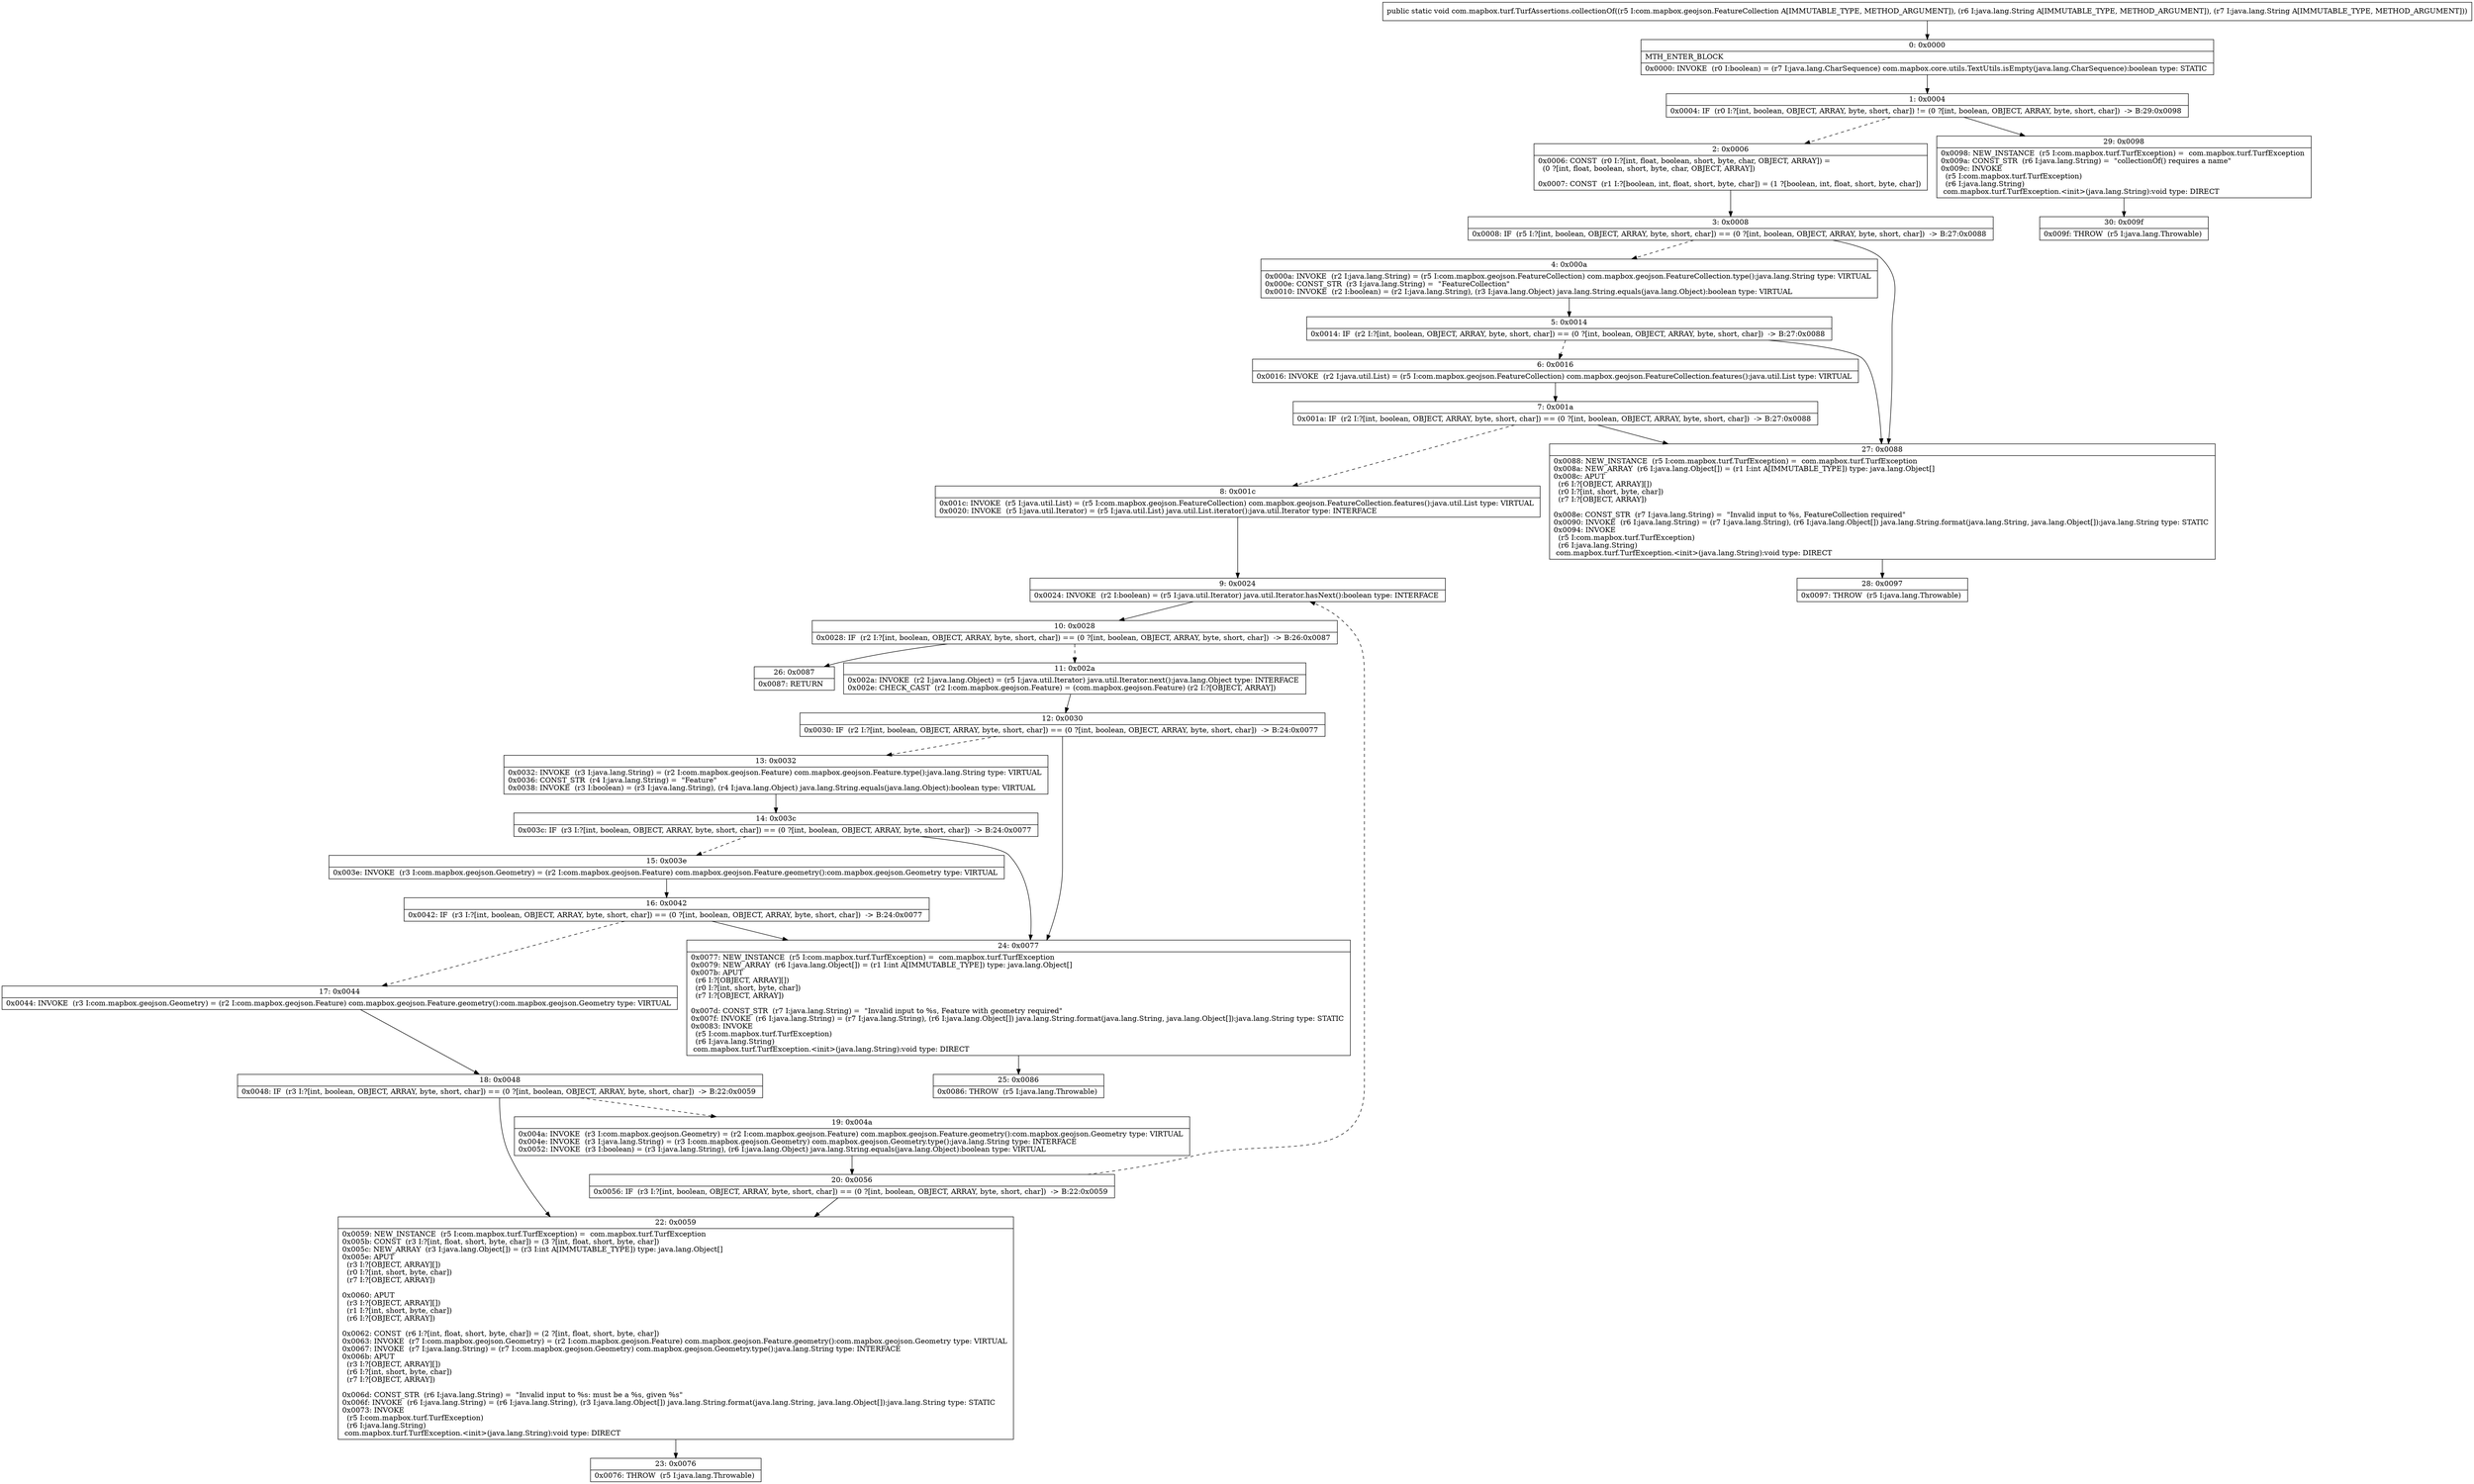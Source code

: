 digraph "CFG forcom.mapbox.turf.TurfAssertions.collectionOf(Lcom\/mapbox\/geojson\/FeatureCollection;Ljava\/lang\/String;Ljava\/lang\/String;)V" {
Node_0 [shape=record,label="{0\:\ 0x0000|MTH_ENTER_BLOCK\l|0x0000: INVOKE  (r0 I:boolean) = (r7 I:java.lang.CharSequence) com.mapbox.core.utils.TextUtils.isEmpty(java.lang.CharSequence):boolean type: STATIC \l}"];
Node_1 [shape=record,label="{1\:\ 0x0004|0x0004: IF  (r0 I:?[int, boolean, OBJECT, ARRAY, byte, short, char]) != (0 ?[int, boolean, OBJECT, ARRAY, byte, short, char])  \-\> B:29:0x0098 \l}"];
Node_2 [shape=record,label="{2\:\ 0x0006|0x0006: CONST  (r0 I:?[int, float, boolean, short, byte, char, OBJECT, ARRAY]) = \l  (0 ?[int, float, boolean, short, byte, char, OBJECT, ARRAY])\l \l0x0007: CONST  (r1 I:?[boolean, int, float, short, byte, char]) = (1 ?[boolean, int, float, short, byte, char]) \l}"];
Node_3 [shape=record,label="{3\:\ 0x0008|0x0008: IF  (r5 I:?[int, boolean, OBJECT, ARRAY, byte, short, char]) == (0 ?[int, boolean, OBJECT, ARRAY, byte, short, char])  \-\> B:27:0x0088 \l}"];
Node_4 [shape=record,label="{4\:\ 0x000a|0x000a: INVOKE  (r2 I:java.lang.String) = (r5 I:com.mapbox.geojson.FeatureCollection) com.mapbox.geojson.FeatureCollection.type():java.lang.String type: VIRTUAL \l0x000e: CONST_STR  (r3 I:java.lang.String) =  \"FeatureCollection\" \l0x0010: INVOKE  (r2 I:boolean) = (r2 I:java.lang.String), (r3 I:java.lang.Object) java.lang.String.equals(java.lang.Object):boolean type: VIRTUAL \l}"];
Node_5 [shape=record,label="{5\:\ 0x0014|0x0014: IF  (r2 I:?[int, boolean, OBJECT, ARRAY, byte, short, char]) == (0 ?[int, boolean, OBJECT, ARRAY, byte, short, char])  \-\> B:27:0x0088 \l}"];
Node_6 [shape=record,label="{6\:\ 0x0016|0x0016: INVOKE  (r2 I:java.util.List) = (r5 I:com.mapbox.geojson.FeatureCollection) com.mapbox.geojson.FeatureCollection.features():java.util.List type: VIRTUAL \l}"];
Node_7 [shape=record,label="{7\:\ 0x001a|0x001a: IF  (r2 I:?[int, boolean, OBJECT, ARRAY, byte, short, char]) == (0 ?[int, boolean, OBJECT, ARRAY, byte, short, char])  \-\> B:27:0x0088 \l}"];
Node_8 [shape=record,label="{8\:\ 0x001c|0x001c: INVOKE  (r5 I:java.util.List) = (r5 I:com.mapbox.geojson.FeatureCollection) com.mapbox.geojson.FeatureCollection.features():java.util.List type: VIRTUAL \l0x0020: INVOKE  (r5 I:java.util.Iterator) = (r5 I:java.util.List) java.util.List.iterator():java.util.Iterator type: INTERFACE \l}"];
Node_9 [shape=record,label="{9\:\ 0x0024|0x0024: INVOKE  (r2 I:boolean) = (r5 I:java.util.Iterator) java.util.Iterator.hasNext():boolean type: INTERFACE \l}"];
Node_10 [shape=record,label="{10\:\ 0x0028|0x0028: IF  (r2 I:?[int, boolean, OBJECT, ARRAY, byte, short, char]) == (0 ?[int, boolean, OBJECT, ARRAY, byte, short, char])  \-\> B:26:0x0087 \l}"];
Node_11 [shape=record,label="{11\:\ 0x002a|0x002a: INVOKE  (r2 I:java.lang.Object) = (r5 I:java.util.Iterator) java.util.Iterator.next():java.lang.Object type: INTERFACE \l0x002e: CHECK_CAST  (r2 I:com.mapbox.geojson.Feature) = (com.mapbox.geojson.Feature) (r2 I:?[OBJECT, ARRAY]) \l}"];
Node_12 [shape=record,label="{12\:\ 0x0030|0x0030: IF  (r2 I:?[int, boolean, OBJECT, ARRAY, byte, short, char]) == (0 ?[int, boolean, OBJECT, ARRAY, byte, short, char])  \-\> B:24:0x0077 \l}"];
Node_13 [shape=record,label="{13\:\ 0x0032|0x0032: INVOKE  (r3 I:java.lang.String) = (r2 I:com.mapbox.geojson.Feature) com.mapbox.geojson.Feature.type():java.lang.String type: VIRTUAL \l0x0036: CONST_STR  (r4 I:java.lang.String) =  \"Feature\" \l0x0038: INVOKE  (r3 I:boolean) = (r3 I:java.lang.String), (r4 I:java.lang.Object) java.lang.String.equals(java.lang.Object):boolean type: VIRTUAL \l}"];
Node_14 [shape=record,label="{14\:\ 0x003c|0x003c: IF  (r3 I:?[int, boolean, OBJECT, ARRAY, byte, short, char]) == (0 ?[int, boolean, OBJECT, ARRAY, byte, short, char])  \-\> B:24:0x0077 \l}"];
Node_15 [shape=record,label="{15\:\ 0x003e|0x003e: INVOKE  (r3 I:com.mapbox.geojson.Geometry) = (r2 I:com.mapbox.geojson.Feature) com.mapbox.geojson.Feature.geometry():com.mapbox.geojson.Geometry type: VIRTUAL \l}"];
Node_16 [shape=record,label="{16\:\ 0x0042|0x0042: IF  (r3 I:?[int, boolean, OBJECT, ARRAY, byte, short, char]) == (0 ?[int, boolean, OBJECT, ARRAY, byte, short, char])  \-\> B:24:0x0077 \l}"];
Node_17 [shape=record,label="{17\:\ 0x0044|0x0044: INVOKE  (r3 I:com.mapbox.geojson.Geometry) = (r2 I:com.mapbox.geojson.Feature) com.mapbox.geojson.Feature.geometry():com.mapbox.geojson.Geometry type: VIRTUAL \l}"];
Node_18 [shape=record,label="{18\:\ 0x0048|0x0048: IF  (r3 I:?[int, boolean, OBJECT, ARRAY, byte, short, char]) == (0 ?[int, boolean, OBJECT, ARRAY, byte, short, char])  \-\> B:22:0x0059 \l}"];
Node_19 [shape=record,label="{19\:\ 0x004a|0x004a: INVOKE  (r3 I:com.mapbox.geojson.Geometry) = (r2 I:com.mapbox.geojson.Feature) com.mapbox.geojson.Feature.geometry():com.mapbox.geojson.Geometry type: VIRTUAL \l0x004e: INVOKE  (r3 I:java.lang.String) = (r3 I:com.mapbox.geojson.Geometry) com.mapbox.geojson.Geometry.type():java.lang.String type: INTERFACE \l0x0052: INVOKE  (r3 I:boolean) = (r3 I:java.lang.String), (r6 I:java.lang.Object) java.lang.String.equals(java.lang.Object):boolean type: VIRTUAL \l}"];
Node_20 [shape=record,label="{20\:\ 0x0056|0x0056: IF  (r3 I:?[int, boolean, OBJECT, ARRAY, byte, short, char]) == (0 ?[int, boolean, OBJECT, ARRAY, byte, short, char])  \-\> B:22:0x0059 \l}"];
Node_22 [shape=record,label="{22\:\ 0x0059|0x0059: NEW_INSTANCE  (r5 I:com.mapbox.turf.TurfException) =  com.mapbox.turf.TurfException \l0x005b: CONST  (r3 I:?[int, float, short, byte, char]) = (3 ?[int, float, short, byte, char]) \l0x005c: NEW_ARRAY  (r3 I:java.lang.Object[]) = (r3 I:int A[IMMUTABLE_TYPE]) type: java.lang.Object[] \l0x005e: APUT  \l  (r3 I:?[OBJECT, ARRAY][])\l  (r0 I:?[int, short, byte, char])\l  (r7 I:?[OBJECT, ARRAY])\l \l0x0060: APUT  \l  (r3 I:?[OBJECT, ARRAY][])\l  (r1 I:?[int, short, byte, char])\l  (r6 I:?[OBJECT, ARRAY])\l \l0x0062: CONST  (r6 I:?[int, float, short, byte, char]) = (2 ?[int, float, short, byte, char]) \l0x0063: INVOKE  (r7 I:com.mapbox.geojson.Geometry) = (r2 I:com.mapbox.geojson.Feature) com.mapbox.geojson.Feature.geometry():com.mapbox.geojson.Geometry type: VIRTUAL \l0x0067: INVOKE  (r7 I:java.lang.String) = (r7 I:com.mapbox.geojson.Geometry) com.mapbox.geojson.Geometry.type():java.lang.String type: INTERFACE \l0x006b: APUT  \l  (r3 I:?[OBJECT, ARRAY][])\l  (r6 I:?[int, short, byte, char])\l  (r7 I:?[OBJECT, ARRAY])\l \l0x006d: CONST_STR  (r6 I:java.lang.String) =  \"Invalid input to %s: must be a %s, given %s\" \l0x006f: INVOKE  (r6 I:java.lang.String) = (r6 I:java.lang.String), (r3 I:java.lang.Object[]) java.lang.String.format(java.lang.String, java.lang.Object[]):java.lang.String type: STATIC \l0x0073: INVOKE  \l  (r5 I:com.mapbox.turf.TurfException)\l  (r6 I:java.lang.String)\l com.mapbox.turf.TurfException.\<init\>(java.lang.String):void type: DIRECT \l}"];
Node_23 [shape=record,label="{23\:\ 0x0076|0x0076: THROW  (r5 I:java.lang.Throwable) \l}"];
Node_24 [shape=record,label="{24\:\ 0x0077|0x0077: NEW_INSTANCE  (r5 I:com.mapbox.turf.TurfException) =  com.mapbox.turf.TurfException \l0x0079: NEW_ARRAY  (r6 I:java.lang.Object[]) = (r1 I:int A[IMMUTABLE_TYPE]) type: java.lang.Object[] \l0x007b: APUT  \l  (r6 I:?[OBJECT, ARRAY][])\l  (r0 I:?[int, short, byte, char])\l  (r7 I:?[OBJECT, ARRAY])\l \l0x007d: CONST_STR  (r7 I:java.lang.String) =  \"Invalid input to %s, Feature with geometry required\" \l0x007f: INVOKE  (r6 I:java.lang.String) = (r7 I:java.lang.String), (r6 I:java.lang.Object[]) java.lang.String.format(java.lang.String, java.lang.Object[]):java.lang.String type: STATIC \l0x0083: INVOKE  \l  (r5 I:com.mapbox.turf.TurfException)\l  (r6 I:java.lang.String)\l com.mapbox.turf.TurfException.\<init\>(java.lang.String):void type: DIRECT \l}"];
Node_25 [shape=record,label="{25\:\ 0x0086|0x0086: THROW  (r5 I:java.lang.Throwable) \l}"];
Node_26 [shape=record,label="{26\:\ 0x0087|0x0087: RETURN   \l}"];
Node_27 [shape=record,label="{27\:\ 0x0088|0x0088: NEW_INSTANCE  (r5 I:com.mapbox.turf.TurfException) =  com.mapbox.turf.TurfException \l0x008a: NEW_ARRAY  (r6 I:java.lang.Object[]) = (r1 I:int A[IMMUTABLE_TYPE]) type: java.lang.Object[] \l0x008c: APUT  \l  (r6 I:?[OBJECT, ARRAY][])\l  (r0 I:?[int, short, byte, char])\l  (r7 I:?[OBJECT, ARRAY])\l \l0x008e: CONST_STR  (r7 I:java.lang.String) =  \"Invalid input to %s, FeatureCollection required\" \l0x0090: INVOKE  (r6 I:java.lang.String) = (r7 I:java.lang.String), (r6 I:java.lang.Object[]) java.lang.String.format(java.lang.String, java.lang.Object[]):java.lang.String type: STATIC \l0x0094: INVOKE  \l  (r5 I:com.mapbox.turf.TurfException)\l  (r6 I:java.lang.String)\l com.mapbox.turf.TurfException.\<init\>(java.lang.String):void type: DIRECT \l}"];
Node_28 [shape=record,label="{28\:\ 0x0097|0x0097: THROW  (r5 I:java.lang.Throwable) \l}"];
Node_29 [shape=record,label="{29\:\ 0x0098|0x0098: NEW_INSTANCE  (r5 I:com.mapbox.turf.TurfException) =  com.mapbox.turf.TurfException \l0x009a: CONST_STR  (r6 I:java.lang.String) =  \"collectionOf() requires a name\" \l0x009c: INVOKE  \l  (r5 I:com.mapbox.turf.TurfException)\l  (r6 I:java.lang.String)\l com.mapbox.turf.TurfException.\<init\>(java.lang.String):void type: DIRECT \l}"];
Node_30 [shape=record,label="{30\:\ 0x009f|0x009f: THROW  (r5 I:java.lang.Throwable) \l}"];
MethodNode[shape=record,label="{public static void com.mapbox.turf.TurfAssertions.collectionOf((r5 I:com.mapbox.geojson.FeatureCollection A[IMMUTABLE_TYPE, METHOD_ARGUMENT]), (r6 I:java.lang.String A[IMMUTABLE_TYPE, METHOD_ARGUMENT]), (r7 I:java.lang.String A[IMMUTABLE_TYPE, METHOD_ARGUMENT])) }"];
MethodNode -> Node_0;
Node_0 -> Node_1;
Node_1 -> Node_2[style=dashed];
Node_1 -> Node_29;
Node_2 -> Node_3;
Node_3 -> Node_4[style=dashed];
Node_3 -> Node_27;
Node_4 -> Node_5;
Node_5 -> Node_6[style=dashed];
Node_5 -> Node_27;
Node_6 -> Node_7;
Node_7 -> Node_8[style=dashed];
Node_7 -> Node_27;
Node_8 -> Node_9;
Node_9 -> Node_10;
Node_10 -> Node_11[style=dashed];
Node_10 -> Node_26;
Node_11 -> Node_12;
Node_12 -> Node_13[style=dashed];
Node_12 -> Node_24;
Node_13 -> Node_14;
Node_14 -> Node_15[style=dashed];
Node_14 -> Node_24;
Node_15 -> Node_16;
Node_16 -> Node_17[style=dashed];
Node_16 -> Node_24;
Node_17 -> Node_18;
Node_18 -> Node_19[style=dashed];
Node_18 -> Node_22;
Node_19 -> Node_20;
Node_20 -> Node_22;
Node_20 -> Node_9[style=dashed];
Node_22 -> Node_23;
Node_24 -> Node_25;
Node_27 -> Node_28;
Node_29 -> Node_30;
}

